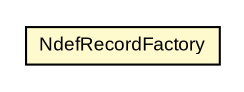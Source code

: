 #!/usr/local/bin/dot
#
# Class diagram 
# Generated by UMLGraph version R5_7_2-3-gee82a7 (http://www.umlgraph.org/)
#

digraph G {
	edge [fontname="arial",fontsize=10,labelfontname="arial",labelfontsize=10];
	node [fontname="arial",fontsize=10,shape=plaintext];
	nodesep=0.25;
	ranksep=0.5;
	// com.st.st25sdk.ndef.NdefRecordFactory
	c14636 [label=<<table title="com.st.st25sdk.ndef.NdefRecordFactory" border="0" cellborder="1" cellspacing="0" cellpadding="2" port="p" bgcolor="lemonChiffon" href="./NdefRecordFactory.html">
		<tr><td><table border="0" cellspacing="0" cellpadding="1">
<tr><td align="center" balign="center"> NdefRecordFactory </td></tr>
		</table></td></tr>
		</table>>, URL="./NdefRecordFactory.html", fontname="arial", fontcolor="black", fontsize=9.0];
}

